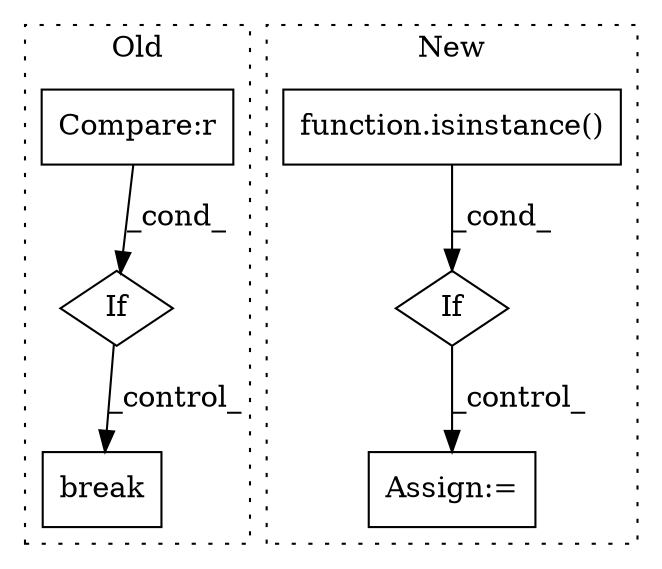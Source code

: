 digraph G {
subgraph cluster0 {
1 [label="break" a="94" s="869" l="5" shape="box"];
5 [label="If" a="96" s="841" l="3" shape="diamond"];
6 [label="Compare:r" a="40" s="844" l="7" shape="box"];
label = "Old";
style="dotted";
}
subgraph cluster1 {
2 [label="function.isinstance()" a="75" s="351,371" l="11,1" shape="box"];
3 [label="Assign:=" a="68" s="385" l="3" shape="box"];
4 [label="If" a="96" s="348" l="3" shape="diamond"];
label = "New";
style="dotted";
}
2 -> 4 [label="_cond_"];
4 -> 3 [label="_control_"];
5 -> 1 [label="_control_"];
6 -> 5 [label="_cond_"];
}